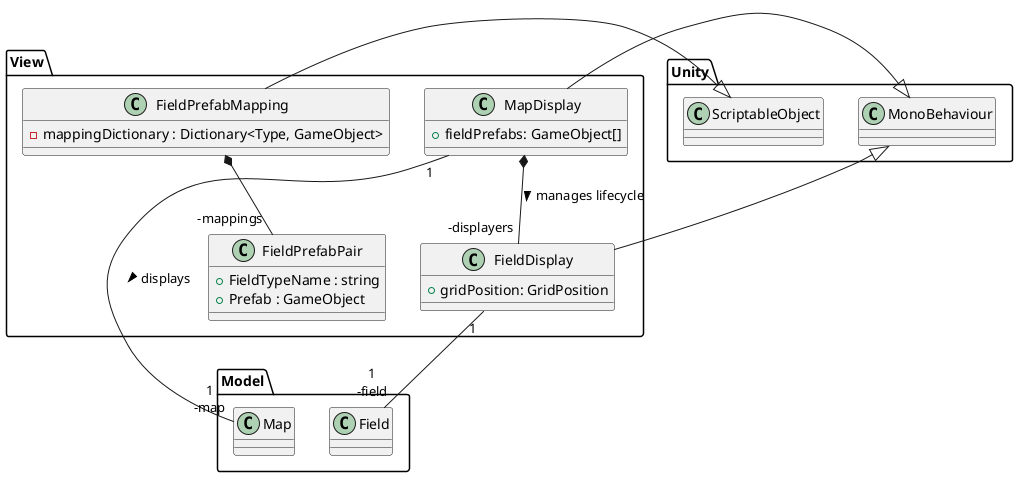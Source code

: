 @startuml
namespace View{
class MapDisplay{
    +fieldPrefabs: GameObject[]
}

class FieldDisplay{
    +gridPosition: GridPosition
}

class FieldPrefabMapping{
    - mappingDictionary : Dictionary<Type, GameObject>
}
class FieldPrefabPair{
    + FieldTypeName : string
    + Prefab : GameObject
}
}
Class Unity.MonoBehaviour{}
Class Unity.ScriptableObject{}

MonoBehaviour <|-- FieldDisplay

FieldDisplay "1" -- "1\n-field" Model.Field

MonoBehaviour <|-- MapDisplay

MapDisplay "1" -- "1\n-map" Model.Map: displays >

MapDisplay *-- "-displayers" FieldDisplay: manages lifecycle >

FieldPrefabMapping --|> ScriptableObject

FieldPrefabMapping *-- "-mappings" FieldPrefabPair

@enduml